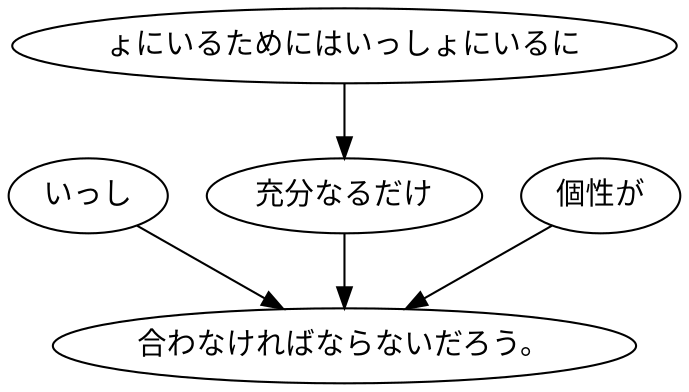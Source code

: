 digraph graph8762 {
	node0 [label="いっし"];
	node1 [label="ょにいるためにはいっしょにいるに"];
	node2 [label="充分なるだけ"];
	node3 [label="個性が"];
	node4 [label="合わなければならないだろう。"];
	node0 -> node4;
	node1 -> node2;
	node2 -> node4;
	node3 -> node4;
}

